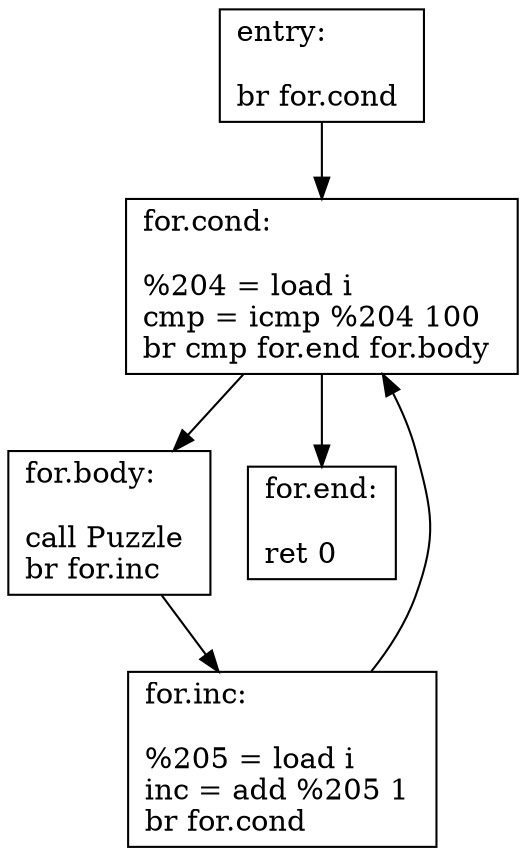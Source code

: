 digraph "CFG for 'main' function" {
	entry[shape=record,
		label="{entry:\l\l
			br for.cond \l
		}"
	];
	entry -> forcond;
	forcond[shape=record,
		label="{for.cond:\l\l
			%204 = load i \l
			cmp = icmp %204 100 \l
			br cmp for.end for.body \l
		}"
	];
	forcond -> forbody;
	forcond -> forend;
	forbody[shape=record,
		label="{for.body:\l\l
			call Puzzle \l
			br for.inc \l
		}"
	];
	forbody -> forinc;
	forinc[shape=record,
		label="{for.inc:\l\l
			%205 = load i \l
			inc = add %205 1 \l
			br for.cond \l
		}"
	];
	forinc -> forcond;
	forend[shape=record,
		label="{for.end:\l\l
			ret 0 \l
		}"
	];
}

